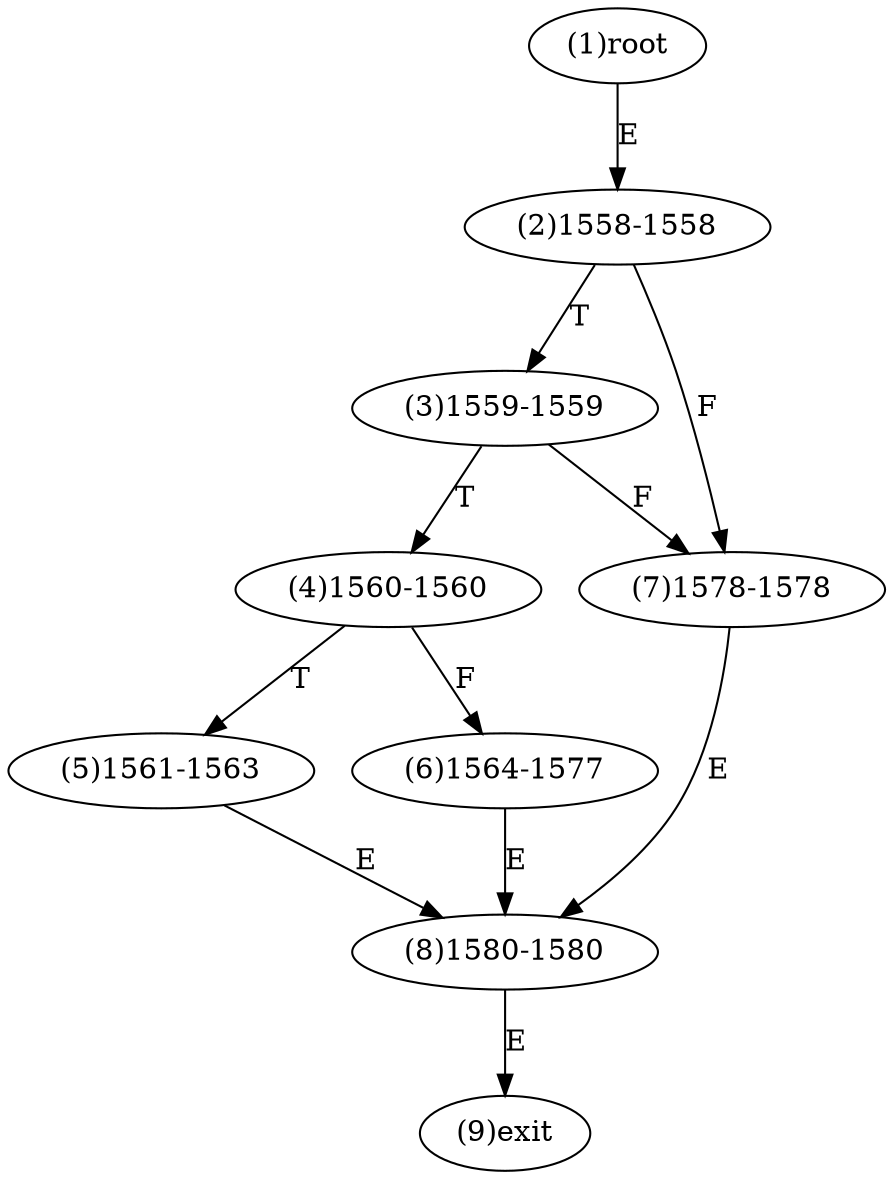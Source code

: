 digraph "" { 
1[ label="(1)root"];
2[ label="(2)1558-1558"];
3[ label="(3)1559-1559"];
4[ label="(4)1560-1560"];
5[ label="(5)1561-1563"];
6[ label="(6)1564-1577"];
7[ label="(7)1578-1578"];
8[ label="(8)1580-1580"];
9[ label="(9)exit"];
1->2[ label="E"];
2->7[ label="F"];
2->3[ label="T"];
3->7[ label="F"];
3->4[ label="T"];
4->6[ label="F"];
4->5[ label="T"];
5->8[ label="E"];
6->8[ label="E"];
7->8[ label="E"];
8->9[ label="E"];
}